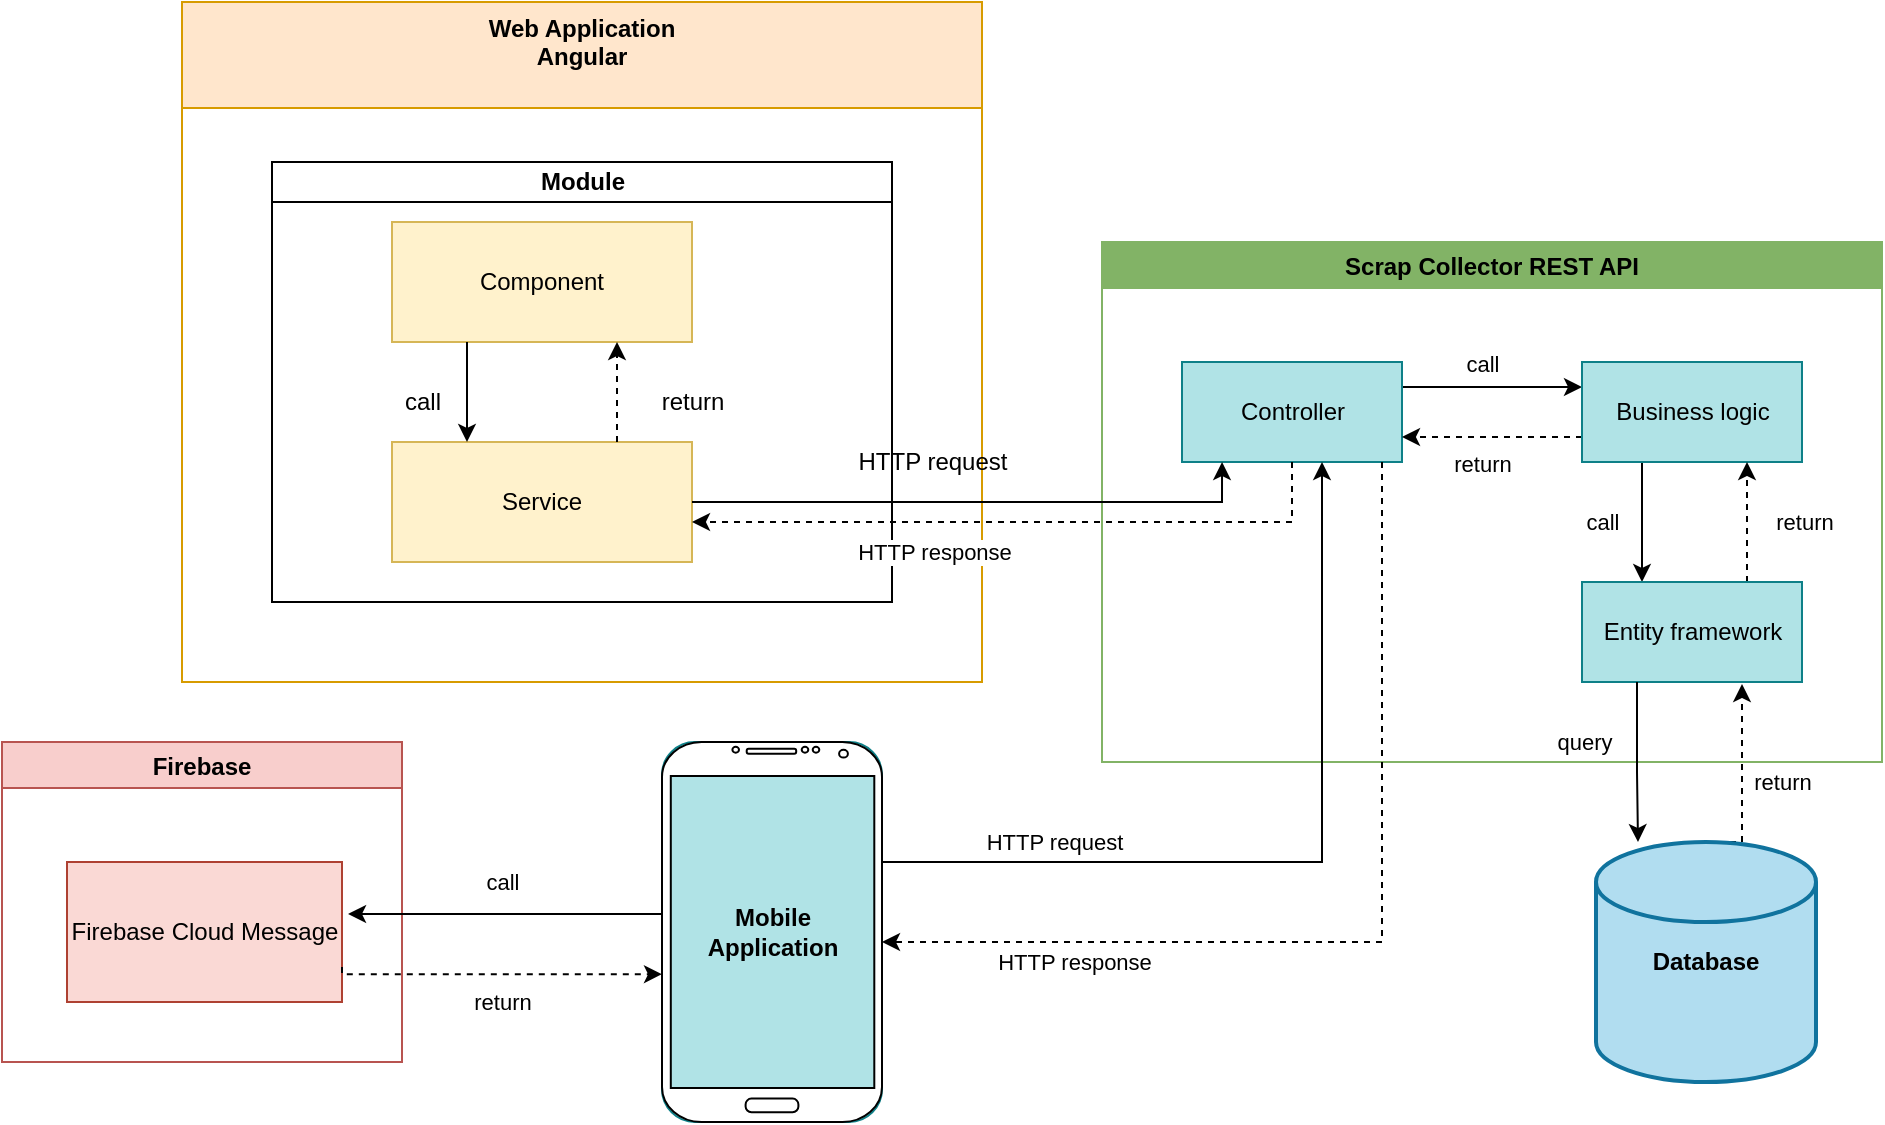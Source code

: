 <mxfile version="12.7.9" type="device"><diagram id="8AUCKuk1z0EwXl5x1wlc" name="Page-1"><mxGraphModel dx="1094" dy="1716" grid="1" gridSize="10" guides="1" tooltips="1" connect="1" arrows="1" fold="1" page="1" pageScale="1" pageWidth="827" pageHeight="1169" math="0" shadow="0"><root><mxCell id="0"/><mxCell id="1" parent="0"/><mxCell id="FaJ5de0M6R6KwFkBJOLv-11" value="return" style="edgeStyle=orthogonalEdgeStyle;rounded=0;orthogonalLoop=1;jettySize=auto;html=1;exitX=0.5;exitY=0;exitDx=0;exitDy=0;exitPerimeter=0;fontFamily=Helvetica;align=center;dashed=1;" parent="1" source="qwqY011ZEpdpz_z7ZRsT-1" edge="1"><mxGeometry x="-0.01" y="-20" relative="1" as="geometry"><mxPoint x="790" y="271" as="targetPoint"/><Array as="points"><mxPoint x="790" y="350"/><mxPoint x="790" y="271"/></Array><mxPoint as="offset"/></mxGeometry></mxCell><mxCell id="qwqY011ZEpdpz_z7ZRsT-1" value="&lt;b&gt;Database&lt;/b&gt;" style="strokeWidth=2;html=1;shape=mxgraph.flowchart.database;whiteSpace=wrap;fillColor=#b1ddf0;strokeColor=#10739e;" parent="1" vertex="1"><mxGeometry x="717" y="350" width="110" height="120" as="geometry"/></mxCell><mxCell id="qwqY011ZEpdpz_z7ZRsT-2" value="Scrap Collector REST API" style="swimlane;fillColor=#82B366;strokeColor=#82B366;rounded=0;" parent="1" vertex="1"><mxGeometry x="470" y="50" width="390" height="260" as="geometry"><mxRectangle x="470" y="30" width="220" height="23" as="alternateBounds"/></mxGeometry></mxCell><mxCell id="FaJ5de0M6R6KwFkBJOLv-6" value="call" style="edgeStyle=orthogonalEdgeStyle;rounded=0;orthogonalLoop=1;jettySize=auto;exitX=1;exitY=0.25;exitDx=0;exitDy=0;entryX=0;entryY=0.25;entryDx=0;entryDy=0;fontStyle=0;align=center;verticalAlign=middle;html=1;fontFamily=Helvetica;" parent="qwqY011ZEpdpz_z7ZRsT-2" source="FaJ5de0M6R6KwFkBJOLv-1" target="FaJ5de0M6R6KwFkBJOLv-2" edge="1"><mxGeometry x="0.111" y="16" relative="1" as="geometry"><Array as="points"><mxPoint x="200" y="73"/><mxPoint x="200" y="73"/></Array><mxPoint x="-10" y="4" as="offset"/></mxGeometry></mxCell><mxCell id="FaJ5de0M6R6KwFkBJOLv-1" value="Controller" style="html=1;strokeColor=#0e8088;fillColor=#b0e3e6;" parent="qwqY011ZEpdpz_z7ZRsT-2" vertex="1"><mxGeometry x="40" y="60" width="110" height="50" as="geometry"/></mxCell><mxCell id="FaJ5de0M6R6KwFkBJOLv-7" value="call" style="edgeStyle=orthogonalEdgeStyle;rounded=0;orthogonalLoop=1;jettySize=auto;html=1;" parent="qwqY011ZEpdpz_z7ZRsT-2" source="FaJ5de0M6R6KwFkBJOLv-2" target="FaJ5de0M6R6KwFkBJOLv-4" edge="1"><mxGeometry y="-20" relative="1" as="geometry"><Array as="points"><mxPoint x="270" y="140"/><mxPoint x="270" y="140"/></Array><mxPoint as="offset"/></mxGeometry></mxCell><mxCell id="FaJ5de0M6R6KwFkBJOLv-13" value="return" style="edgeStyle=orthogonalEdgeStyle;rounded=0;orthogonalLoop=1;jettySize=auto;html=1;exitX=0;exitY=0.75;exitDx=0;exitDy=0;entryX=1;entryY=0.75;entryDx=0;entryDy=0;dashed=1;fontFamily=Helvetica;align=center;" parent="qwqY011ZEpdpz_z7ZRsT-2" source="FaJ5de0M6R6KwFkBJOLv-2" target="FaJ5de0M6R6KwFkBJOLv-1" edge="1"><mxGeometry x="0.111" y="13" relative="1" as="geometry"><mxPoint as="offset"/></mxGeometry></mxCell><mxCell id="FaJ5de0M6R6KwFkBJOLv-2" value="Business logic" style="html=1;strokeColor=#0e8088;fillColor=#b0e3e6;" parent="qwqY011ZEpdpz_z7ZRsT-2" vertex="1"><mxGeometry x="240" y="60" width="110" height="50" as="geometry"/></mxCell><mxCell id="FaJ5de0M6R6KwFkBJOLv-12" value="return" style="edgeStyle=orthogonalEdgeStyle;rounded=0;orthogonalLoop=1;jettySize=auto;html=1;exitX=0.75;exitY=0;exitDx=0;exitDy=0;entryX=0.75;entryY=1;entryDx=0;entryDy=0;dashed=1;fontFamily=Helvetica;align=center;" parent="qwqY011ZEpdpz_z7ZRsT-2" source="FaJ5de0M6R6KwFkBJOLv-4" target="FaJ5de0M6R6KwFkBJOLv-2" edge="1"><mxGeometry y="-27" relative="1" as="geometry"><mxPoint x="1" as="offset"/></mxGeometry></mxCell><mxCell id="FaJ5de0M6R6KwFkBJOLv-4" value="Entity framework" style="html=1;strokeColor=#0e8088;fillColor=#b0e3e6;" parent="qwqY011ZEpdpz_z7ZRsT-2" vertex="1"><mxGeometry x="240" y="170" width="110" height="50" as="geometry"/></mxCell><mxCell id="qwqY011ZEpdpz_z7ZRsT-5" value="Firebase" style="swimlane;fillColor=#f8cecc;strokeColor=#b85450;" parent="1" vertex="1"><mxGeometry x="-80" y="300" width="200" height="160" as="geometry"/></mxCell><mxCell id="FaJ5de0M6R6KwFkBJOLv-19" value="Firebase Cloud Message" style="html=1;strokeColor=#ae4132;fillColor=#fad9d5;" parent="qwqY011ZEpdpz_z7ZRsT-5" vertex="1"><mxGeometry x="32.5" y="60" width="137.5" height="70" as="geometry"/></mxCell><mxCell id="qwqY011ZEpdpz_z7ZRsT-35" value="Web Application&#xA;Angular&#xA;" style="swimlane;fillColor=#ffe6cc;strokeColor=#d79b00;startSize=53;rounded=0;swimlaneLine=1;glass=0;comic=0;shadow=0;" parent="1" vertex="1"><mxGeometry x="10" y="-70" width="400" height="340" as="geometry"/></mxCell><mxCell id="h56oBEsYGoP1azKLDXU7-1" value="HTTP request" style="text;html=1;align=center;verticalAlign=middle;resizable=0;points=[];autosize=1;" vertex="1" parent="qwqY011ZEpdpz_z7ZRsT-35"><mxGeometry x="330" y="220" width="90" height="20" as="geometry"/></mxCell><mxCell id="h56oBEsYGoP1azKLDXU7-19" value="Module" style="swimlane;html=1;startSize=20;horizontal=1;containerType=tree;rounded=0;" vertex="1" parent="qwqY011ZEpdpz_z7ZRsT-35"><mxGeometry x="45" y="80" width="310" height="220" as="geometry"/></mxCell><mxCell id="h56oBEsYGoP1azKLDXU7-3" value="Service" style="rounded=0;whiteSpace=wrap;html=1;fillColor=#fff2cc;strokeColor=#d6b656;" vertex="1" parent="h56oBEsYGoP1azKLDXU7-19"><mxGeometry x="60" y="140" width="150" height="60" as="geometry"/></mxCell><mxCell id="h56oBEsYGoP1azKLDXU7-2" value="Component" style="rounded=0;whiteSpace=wrap;html=1;fillColor=#fff2cc;strokeColor=#d6b656;" vertex="1" parent="h56oBEsYGoP1azKLDXU7-19"><mxGeometry x="60" y="30" width="150" height="60" as="geometry"/></mxCell><mxCell id="h56oBEsYGoP1azKLDXU7-7" style="edgeStyle=orthogonalEdgeStyle;rounded=0;orthogonalLoop=1;jettySize=auto;html=1;exitX=0.25;exitY=1;exitDx=0;exitDy=0;entryX=0.25;entryY=0;entryDx=0;entryDy=0;" edge="1" parent="h56oBEsYGoP1azKLDXU7-19" source="h56oBEsYGoP1azKLDXU7-2" target="h56oBEsYGoP1azKLDXU7-3"><mxGeometry relative="1" as="geometry"/></mxCell><mxCell id="h56oBEsYGoP1azKLDXU7-8" style="edgeStyle=orthogonalEdgeStyle;rounded=0;orthogonalLoop=1;jettySize=auto;html=1;exitX=0.75;exitY=0;exitDx=0;exitDy=0;entryX=0.75;entryY=1;entryDx=0;entryDy=0;dashed=1;" edge="1" parent="h56oBEsYGoP1azKLDXU7-19" source="h56oBEsYGoP1azKLDXU7-3" target="h56oBEsYGoP1azKLDXU7-2"><mxGeometry relative="1" as="geometry"/></mxCell><mxCell id="h56oBEsYGoP1azKLDXU7-10" value="return" style="text;html=1;align=center;verticalAlign=middle;resizable=0;points=[];autosize=1;" vertex="1" parent="h56oBEsYGoP1azKLDXU7-19"><mxGeometry x="185" y="110" width="50" height="20" as="geometry"/></mxCell><mxCell id="h56oBEsYGoP1azKLDXU7-9" value="call" style="text;html=1;align=center;verticalAlign=middle;resizable=0;points=[];autosize=1;" vertex="1" parent="h56oBEsYGoP1azKLDXU7-19"><mxGeometry x="60" y="110" width="30" height="20" as="geometry"/></mxCell><mxCell id="qwqY011ZEpdpz_z7ZRsT-36" value="" style="group;fillColor=#b0e3e6;strokeColor=#0e8088;rounded=1;gradientColor=none;" parent="1" vertex="1" connectable="0"><mxGeometry x="250" y="300" width="110" height="190" as="geometry"/></mxCell><mxCell id="qwqY011ZEpdpz_z7ZRsT-3" value="" style="verticalLabelPosition=bottom;verticalAlign=top;html=1;shadow=0;dashed=0;strokeWidth=1;shape=mxgraph.android.phone2;strokeColor=#000000;fillColor=#FFFFFF;fontColor=#333333;" parent="qwqY011ZEpdpz_z7ZRsT-36" vertex="1"><mxGeometry width="110" height="190" as="geometry"/></mxCell><mxCell id="qwqY011ZEpdpz_z7ZRsT-4" value="&lt;div&gt;Mobile &lt;br&gt;&lt;/div&gt;&lt;div&gt;Application&lt;/div&gt;" style="text;html=1;align=center;verticalAlign=middle;resizable=0;points=[];autosize=1;fontStyle=1" parent="qwqY011ZEpdpz_z7ZRsT-36" vertex="1"><mxGeometry x="15" y="80" width="80" height="30" as="geometry"/></mxCell><mxCell id="FaJ5de0M6R6KwFkBJOLv-9" value="query" style="edgeStyle=orthogonalEdgeStyle;rounded=0;orthogonalLoop=1;jettySize=auto;html=1;exitX=0.25;exitY=1;exitDx=0;exitDy=0;fontFamily=Helvetica;align=center;" parent="1" source="FaJ5de0M6R6KwFkBJOLv-4" edge="1"><mxGeometry x="-0.25" y="-27" relative="1" as="geometry"><mxPoint x="738" y="350" as="targetPoint"/><Array as="points"><mxPoint x="738" y="315"/><mxPoint x="738" y="315"/></Array><mxPoint as="offset"/></mxGeometry></mxCell><mxCell id="FaJ5de0M6R6KwFkBJOLv-15" value="HTTP request" style="edgeStyle=orthogonalEdgeStyle;rounded=0;orthogonalLoop=1;jettySize=auto;html=1;fontFamily=Helvetica;align=center;" parent="1" source="qwqY011ZEpdpz_z7ZRsT-3" edge="1"><mxGeometry x="-0.59" y="10" relative="1" as="geometry"><mxPoint x="580" y="160" as="targetPoint"/><Array as="points"><mxPoint x="580" y="360"/><mxPoint x="580" y="160"/></Array><mxPoint as="offset"/></mxGeometry></mxCell><mxCell id="FaJ5de0M6R6KwFkBJOLv-16" value="HTTP response" style="edgeStyle=orthogonalEdgeStyle;rounded=0;orthogonalLoop=1;jettySize=auto;html=1;fontFamily=Helvetica;align=center;dashed=1;" parent="1" source="FaJ5de0M6R6KwFkBJOLv-1" edge="1"><mxGeometry x="0.609" y="10" relative="1" as="geometry"><mxPoint x="360" y="400" as="targetPoint"/><Array as="points"><mxPoint x="610" y="400"/></Array><mxPoint as="offset"/></mxGeometry></mxCell><mxCell id="FaJ5de0M6R6KwFkBJOLv-18" value="HTTP response" style="edgeStyle=orthogonalEdgeStyle;rounded=0;orthogonalLoop=1;jettySize=auto;html=1;fontFamily=Helvetica;align=center;dashed=1;" parent="1" source="FaJ5de0M6R6KwFkBJOLv-1" edge="1"><mxGeometry x="0.267" y="15" relative="1" as="geometry"><mxPoint x="265" y="190" as="targetPoint"/><Array as="points"><mxPoint x="565" y="190"/><mxPoint x="265" y="190"/></Array><mxPoint as="offset"/></mxGeometry></mxCell><mxCell id="FaJ5de0M6R6KwFkBJOLv-20" value="call" style="edgeStyle=orthogonalEdgeStyle;rounded=0;orthogonalLoop=1;jettySize=auto;html=1;entryX=1.022;entryY=0.371;entryDx=0;entryDy=0;entryPerimeter=0;fontFamily=Helvetica;align=center;" parent="1" source="qwqY011ZEpdpz_z7ZRsT-3" target="FaJ5de0M6R6KwFkBJOLv-19" edge="1"><mxGeometry x="0.019" y="-16" relative="1" as="geometry"><Array as="points"><mxPoint x="210" y="386"/><mxPoint x="210" y="386"/></Array><mxPoint as="offset"/></mxGeometry></mxCell><mxCell id="FaJ5de0M6R6KwFkBJOLv-21" value="return" style="edgeStyle=orthogonalEdgeStyle;rounded=0;orthogonalLoop=1;jettySize=auto;html=1;exitX=1;exitY=0.75;exitDx=0;exitDy=0;entryX=0;entryY=0.611;entryDx=0;entryDy=0;entryPerimeter=0;fontFamily=Helvetica;align=center;dashed=1;" parent="1" source="FaJ5de0M6R6KwFkBJOLv-19" target="qwqY011ZEpdpz_z7ZRsT-3" edge="1"><mxGeometry x="0.022" y="-14" relative="1" as="geometry"><Array as="points"><mxPoint x="90" y="416"/></Array><mxPoint as="offset"/></mxGeometry></mxCell><mxCell id="h56oBEsYGoP1azKLDXU7-6" style="edgeStyle=orthogonalEdgeStyle;rounded=0;orthogonalLoop=1;jettySize=auto;html=1;entryX=0.182;entryY=1;entryDx=0;entryDy=0;entryPerimeter=0;" edge="1" parent="1" source="h56oBEsYGoP1azKLDXU7-3" target="FaJ5de0M6R6KwFkBJOLv-1"><mxGeometry relative="1" as="geometry"><Array as="points"><mxPoint x="530" y="180"/></Array></mxGeometry></mxCell></root></mxGraphModel></diagram></mxfile>